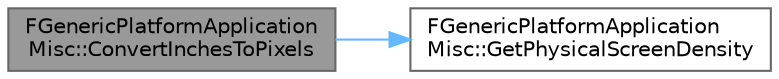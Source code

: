 digraph "FGenericPlatformApplicationMisc::ConvertInchesToPixels"
{
 // INTERACTIVE_SVG=YES
 // LATEX_PDF_SIZE
  bgcolor="transparent";
  edge [fontname=Helvetica,fontsize=10,labelfontname=Helvetica,labelfontsize=10];
  node [fontname=Helvetica,fontsize=10,shape=box,height=0.2,width=0.4];
  rankdir="LR";
  Node1 [id="Node000001",label="FGenericPlatformApplication\lMisc::ConvertInchesToPixels",height=0.2,width=0.4,color="gray40", fillcolor="grey60", style="filled", fontcolor="black",tooltip="If we know or can approximate the pixel density of the screen we will convert the incoming inches to ..."];
  Node1 -> Node2 [id="edge1_Node000001_Node000002",color="steelblue1",style="solid",tooltip=" "];
  Node2 [id="Node000002",label="FGenericPlatformApplication\lMisc::GetPhysicalScreenDensity",height=0.2,width=0.4,color="grey40", fillcolor="white", style="filled",URL="$da/d1c/structFGenericPlatformApplicationMisc.html#aac70ad06179f822b0f26bc75dc6aa319",tooltip="Gets the physical size of the screen if possible."];
}
